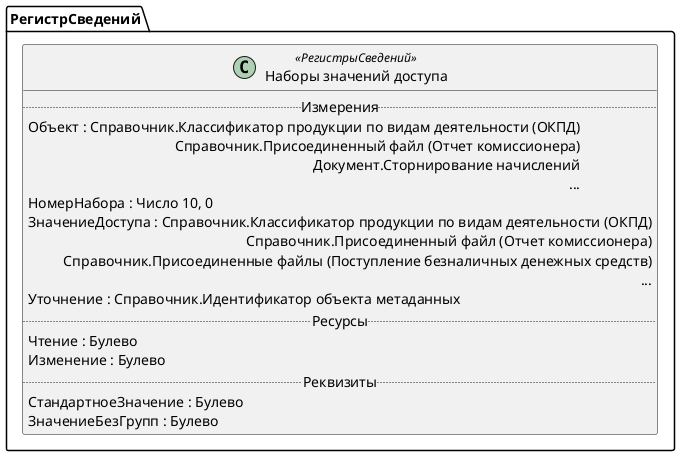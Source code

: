 ﻿@startuml НаборыЗначенийДоступа
'!include templates.wsd
'..\include templates.wsd
class РегистрСведений.НаборыЗначенийДоступа as "Наборы значений доступа" <<РегистрыСведений>>
{
..Измерения..
Объект : Справочник.Классификатор продукции по видам деятельности (ОКПД)\rСправочник.Присоединенный файл (Отчет комиссионера)\rДокумент.Сторнирование начислений\r...
НомерНабора : Число 10, 0
ЗначениеДоступа : Справочник.Классификатор продукции по видам деятельности (ОКПД)\rСправочник.Присоединенный файл (Отчет комиссионера)\rСправочник.Присоединенные файлы (Поступление безналичных денежных средств)\r...
Уточнение : Справочник.Идентификатор объекта метаданных
..Ресурсы..
Чтение : Булево
Изменение : Булево
..Реквизиты..
СтандартноеЗначение : Булево
ЗначениеБезГрупп : Булево
}
@enduml
